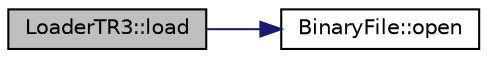 digraph "LoaderTR3::load"
{
 // INTERACTIVE_SVG=YES
  edge [fontname="Helvetica",fontsize="10",labelfontname="Helvetica",labelfontsize="10"];
  node [fontname="Helvetica",fontsize="10",shape=record];
  rankdir="LR";
  Node1 [label="LoaderTR3::load",height=0.2,width=0.4,color="black", fillcolor="grey75", style="filled" fontcolor="black"];
  Node1 -> Node2 [color="midnightblue",fontsize="10",style="solid",fontname="Helvetica"];
  Node2 [label="BinaryFile::open",height=0.2,width=0.4,color="black", fillcolor="white", style="filled",URL="$class_binary_file.html#a04c6be604a7542dc24628052e6c56a5d"];
}
